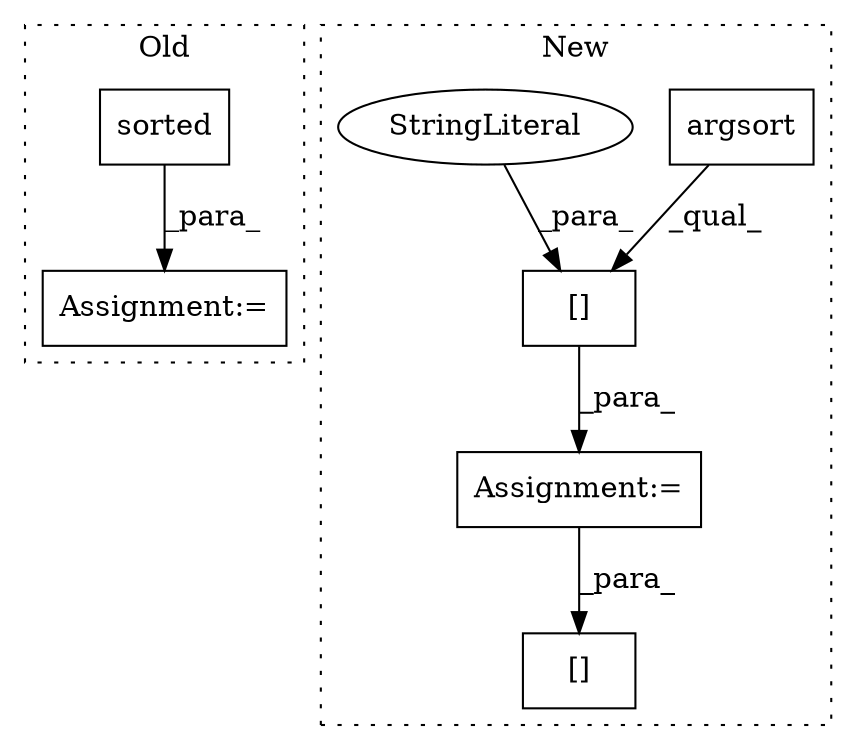 digraph G {
subgraph cluster0 {
1 [label="sorted" a="32" s="10946,10981" l="7,1" shape="box"];
3 [label="Assignment:=" a="7" s="10870,11006" l="66,2" shape="box"];
label = "Old";
style="dotted";
}
subgraph cluster1 {
2 [label="argsort" a="32" s="11279" l="9" shape="box"];
4 [label="[]" a="2" s="11347,11357" l="5,1" shape="box"];
5 [label="Assignment:=" a="7" s="11209,11314" l="53,2" shape="box"];
6 [label="[]" a="2" s="11274,11313" l="15,1" shape="box"];
7 [label="StringLiteral" a="45" s="11289" l="24" shape="ellipse"];
label = "New";
style="dotted";
}
1 -> 3 [label="_para_"];
2 -> 6 [label="_qual_"];
5 -> 4 [label="_para_"];
6 -> 5 [label="_para_"];
7 -> 6 [label="_para_"];
}